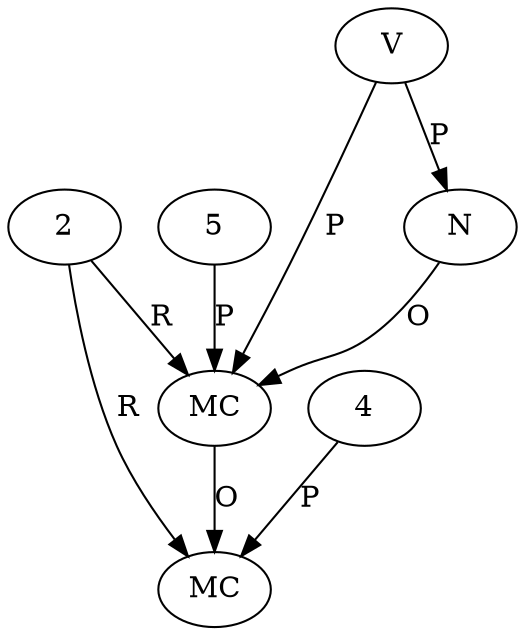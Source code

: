digraph "AUG" {

  1 [ label="MC" s="add()" t="Collection" l="537" ];
  2 [ t="ArrayList" n="list" ];
  3 [ label="MC" s="toArray()" t="Collection" l="543" ];
  4 [ t="String[]" n="dummy_" ];
  5 [ t="String" v="" n="StringUtils.EMPTY" ];
  6 [ label="V" t="E" n="E" ];
  7 [ label="N" ];
  5 -> 1 [ label="P" ];
  2 -> 1 [ label="R" ];
  4 -> 3 [ label="P" ];
  1 -> 3 [ label="O" ];
  2 -> 3 [ label="R" ];
  6 -> 7 [ label="P" ];
  6 -> 1 [ label="P" ];
  7 -> 1 [ label="O" ];
}
